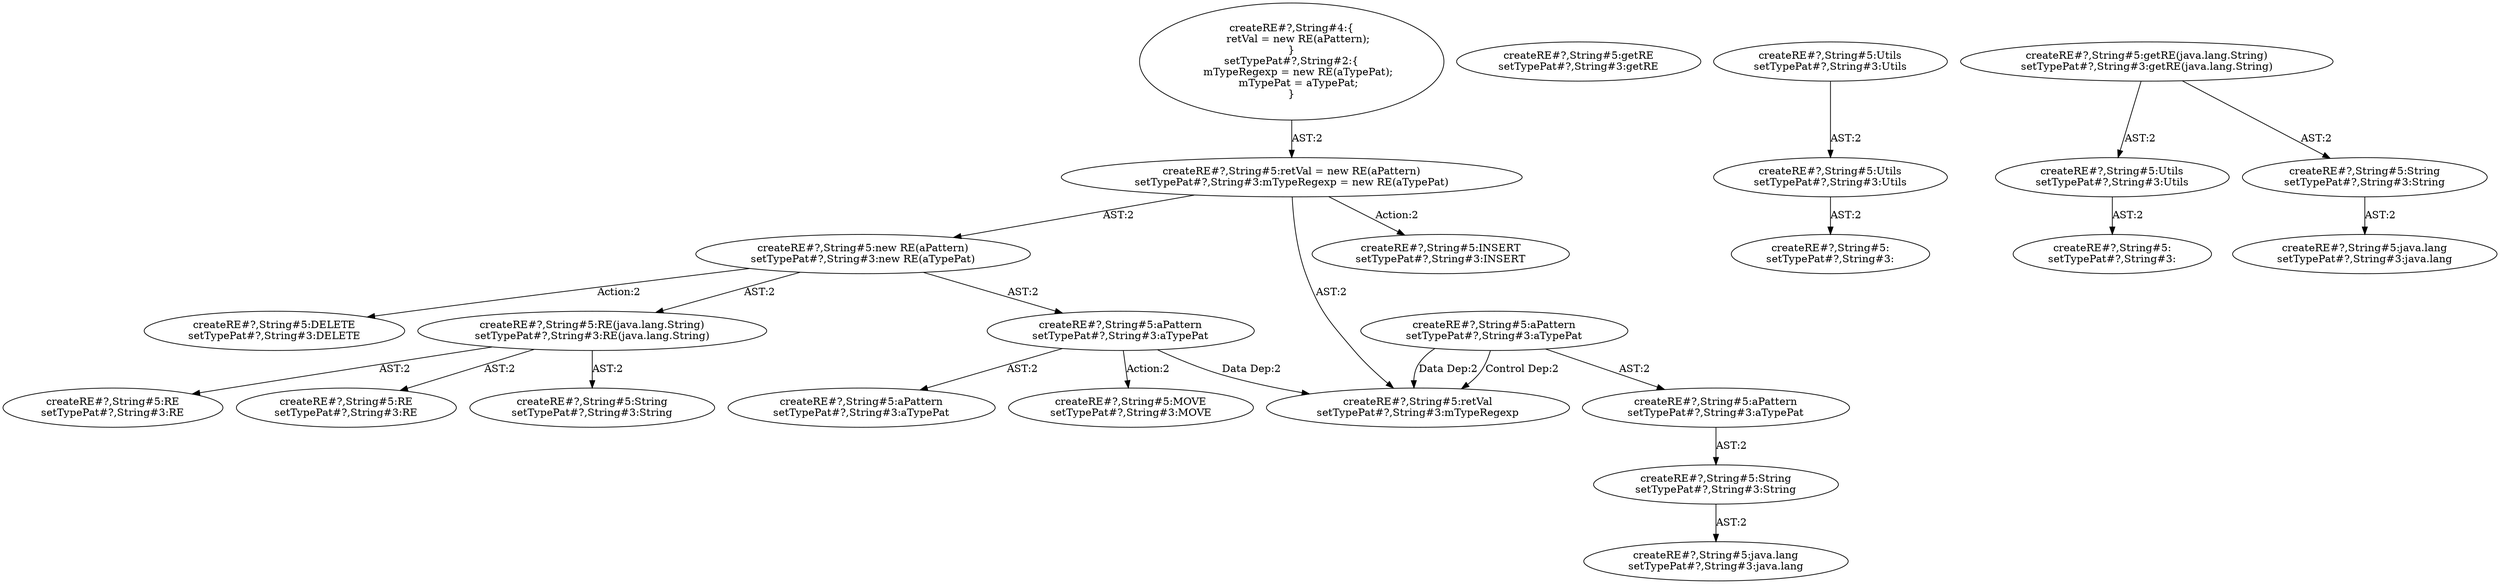 digraph "Pattern" {
0 [label="createRE#?,String#5:DELETE
setTypePat#?,String#3:DELETE" shape=ellipse]
1 [label="createRE#?,String#5:new RE(aPattern)
setTypePat#?,String#3:new RE(aTypePat)" shape=ellipse]
2 [label="createRE#?,String#5:retVal = new RE(aPattern)
setTypePat#?,String#3:mTypeRegexp = new RE(aTypePat)" shape=ellipse]
3 [label="createRE#?,String#4:\{
    retVal = new RE(aPattern);
\}
setTypePat#?,String#2:\{
    mTypeRegexp = new RE(aTypePat);
    mTypePat = aTypePat;
\}" shape=ellipse]
4 [label="createRE#?,String#5:retVal
setTypePat#?,String#3:mTypeRegexp" shape=ellipse]
5 [label="createRE#?,String#5:INSERT
setTypePat#?,String#3:INSERT" shape=ellipse]
6 [label="createRE#?,String#5:getRE
setTypePat#?,String#3:getRE" shape=ellipse]
7 [label="createRE#?,String#5:Utils
setTypePat#?,String#3:Utils" shape=ellipse]
8 [label="createRE#?,String#5:Utils
setTypePat#?,String#3:Utils" shape=ellipse]
9 [label="createRE#?,String#5:
setTypePat#?,String#3:" shape=ellipse]
10 [label="createRE#?,String#5:getRE(java.lang.String)
setTypePat#?,String#3:getRE(java.lang.String)" shape=ellipse]
11 [label="createRE#?,String#5:Utils
setTypePat#?,String#3:Utils" shape=ellipse]
12 [label="createRE#?,String#5:
setTypePat#?,String#3:" shape=ellipse]
13 [label="createRE#?,String#5:String
setTypePat#?,String#3:String" shape=ellipse]
14 [label="createRE#?,String#5:java.lang
setTypePat#?,String#3:java.lang" shape=ellipse]
15 [label="createRE#?,String#5:aPattern
setTypePat#?,String#3:aTypePat" shape=ellipse]
16 [label="createRE#?,String#5:aPattern
setTypePat#?,String#3:aTypePat" shape=ellipse]
17 [label="createRE#?,String#5:String
setTypePat#?,String#3:String" shape=ellipse]
18 [label="createRE#?,String#5:java.lang
setTypePat#?,String#3:java.lang" shape=ellipse]
19 [label="createRE#?,String#5:RE(java.lang.String)
setTypePat#?,String#3:RE(java.lang.String)" shape=ellipse]
20 [label="createRE#?,String#5:RE
setTypePat#?,String#3:RE" shape=ellipse]
21 [label="createRE#?,String#5:RE
setTypePat#?,String#3:RE" shape=ellipse]
22 [label="createRE#?,String#5:String
setTypePat#?,String#3:String" shape=ellipse]
23 [label="createRE#?,String#5:aPattern
setTypePat#?,String#3:aTypePat" shape=ellipse]
24 [label="createRE#?,String#5:aPattern
setTypePat#?,String#3:aTypePat" shape=ellipse]
25 [label="createRE#?,String#5:MOVE
setTypePat#?,String#3:MOVE" shape=ellipse]
1 -> 0 [label="Action:2"];
1 -> 19 [label="AST:2"];
1 -> 23 [label="AST:2"];
2 -> 1 [label="AST:2"];
2 -> 4 [label="AST:2"];
2 -> 5 [label="Action:2"];
3 -> 2 [label="AST:2"];
7 -> 8 [label="AST:2"];
8 -> 9 [label="AST:2"];
10 -> 11 [label="AST:2"];
10 -> 13 [label="AST:2"];
11 -> 12 [label="AST:2"];
13 -> 14 [label="AST:2"];
15 -> 4 [label="Data Dep:2"];
15 -> 4 [label="Control Dep:2"];
15 -> 16 [label="AST:2"];
16 -> 17 [label="AST:2"];
17 -> 18 [label="AST:2"];
19 -> 20 [label="AST:2"];
19 -> 21 [label="AST:2"];
19 -> 22 [label="AST:2"];
23 -> 4 [label="Data Dep:2"];
23 -> 24 [label="AST:2"];
23 -> 25 [label="Action:2"];
}
